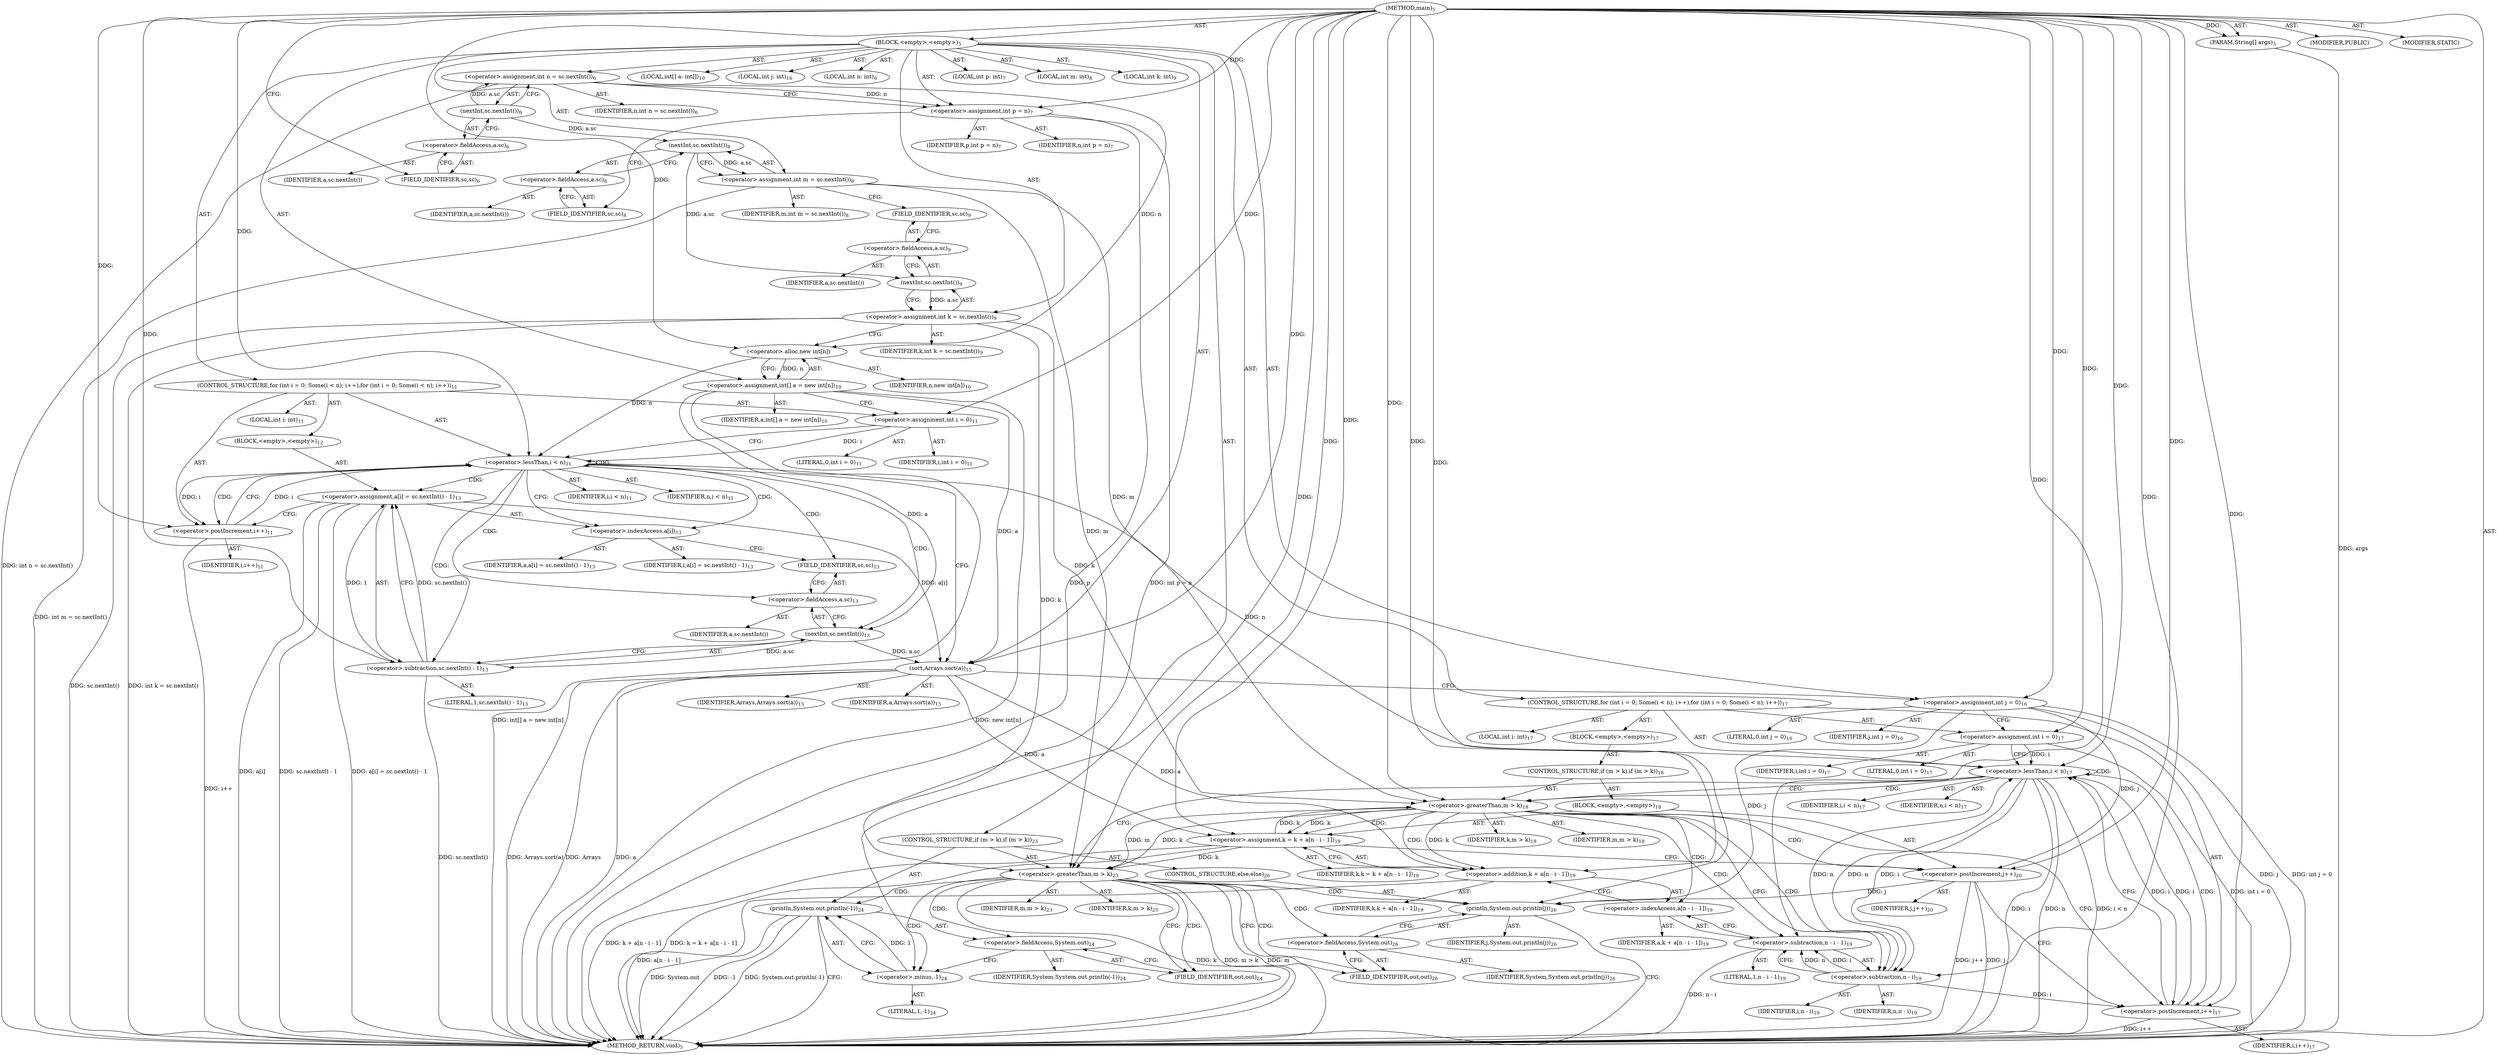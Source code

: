 digraph "main" {  
"20" [label = <(METHOD,main)<SUB>5</SUB>> ]
"21" [label = <(PARAM,String[] args)<SUB>5</SUB>> ]
"22" [label = <(BLOCK,&lt;empty&gt;,&lt;empty&gt;)<SUB>5</SUB>> ]
"23" [label = <(LOCAL,int n: int)<SUB>6</SUB>> ]
"24" [label = <(&lt;operator&gt;.assignment,int n = sc.nextInt())<SUB>6</SUB>> ]
"25" [label = <(IDENTIFIER,n,int n = sc.nextInt())<SUB>6</SUB>> ]
"26" [label = <(nextInt,sc.nextInt())<SUB>6</SUB>> ]
"27" [label = <(&lt;operator&gt;.fieldAccess,a.sc)<SUB>6</SUB>> ]
"28" [label = <(IDENTIFIER,a,sc.nextInt())> ]
"29" [label = <(FIELD_IDENTIFIER,sc,sc)<SUB>6</SUB>> ]
"30" [label = <(LOCAL,int p: int)<SUB>7</SUB>> ]
"31" [label = <(&lt;operator&gt;.assignment,int p = n)<SUB>7</SUB>> ]
"32" [label = <(IDENTIFIER,p,int p = n)<SUB>7</SUB>> ]
"33" [label = <(IDENTIFIER,n,int p = n)<SUB>7</SUB>> ]
"34" [label = <(LOCAL,int m: int)<SUB>8</SUB>> ]
"35" [label = <(&lt;operator&gt;.assignment,int m = sc.nextInt())<SUB>8</SUB>> ]
"36" [label = <(IDENTIFIER,m,int m = sc.nextInt())<SUB>8</SUB>> ]
"37" [label = <(nextInt,sc.nextInt())<SUB>8</SUB>> ]
"38" [label = <(&lt;operator&gt;.fieldAccess,a.sc)<SUB>8</SUB>> ]
"39" [label = <(IDENTIFIER,a,sc.nextInt())> ]
"40" [label = <(FIELD_IDENTIFIER,sc,sc)<SUB>8</SUB>> ]
"41" [label = <(LOCAL,int k: int)<SUB>9</SUB>> ]
"42" [label = <(&lt;operator&gt;.assignment,int k = sc.nextInt())<SUB>9</SUB>> ]
"43" [label = <(IDENTIFIER,k,int k = sc.nextInt())<SUB>9</SUB>> ]
"44" [label = <(nextInt,sc.nextInt())<SUB>9</SUB>> ]
"45" [label = <(&lt;operator&gt;.fieldAccess,a.sc)<SUB>9</SUB>> ]
"46" [label = <(IDENTIFIER,a,sc.nextInt())> ]
"47" [label = <(FIELD_IDENTIFIER,sc,sc)<SUB>9</SUB>> ]
"48" [label = <(LOCAL,int[] a: int[])<SUB>10</SUB>> ]
"49" [label = <(&lt;operator&gt;.assignment,int[] a = new int[n])<SUB>10</SUB>> ]
"50" [label = <(IDENTIFIER,a,int[] a = new int[n])<SUB>10</SUB>> ]
"51" [label = <(&lt;operator&gt;.alloc,new int[n])> ]
"52" [label = <(IDENTIFIER,n,new int[n])<SUB>10</SUB>> ]
"53" [label = <(CONTROL_STRUCTURE,for (int i = 0; Some(i &lt; n); i++),for (int i = 0; Some(i &lt; n); i++))<SUB>11</SUB>> ]
"54" [label = <(LOCAL,int i: int)<SUB>11</SUB>> ]
"55" [label = <(&lt;operator&gt;.assignment,int i = 0)<SUB>11</SUB>> ]
"56" [label = <(IDENTIFIER,i,int i = 0)<SUB>11</SUB>> ]
"57" [label = <(LITERAL,0,int i = 0)<SUB>11</SUB>> ]
"58" [label = <(&lt;operator&gt;.lessThan,i &lt; n)<SUB>11</SUB>> ]
"59" [label = <(IDENTIFIER,i,i &lt; n)<SUB>11</SUB>> ]
"60" [label = <(IDENTIFIER,n,i &lt; n)<SUB>11</SUB>> ]
"61" [label = <(&lt;operator&gt;.postIncrement,i++)<SUB>11</SUB>> ]
"62" [label = <(IDENTIFIER,i,i++)<SUB>11</SUB>> ]
"63" [label = <(BLOCK,&lt;empty&gt;,&lt;empty&gt;)<SUB>12</SUB>> ]
"64" [label = <(&lt;operator&gt;.assignment,a[i] = sc.nextInt() - 1)<SUB>13</SUB>> ]
"65" [label = <(&lt;operator&gt;.indexAccess,a[i])<SUB>13</SUB>> ]
"66" [label = <(IDENTIFIER,a,a[i] = sc.nextInt() - 1)<SUB>13</SUB>> ]
"67" [label = <(IDENTIFIER,i,a[i] = sc.nextInt() - 1)<SUB>13</SUB>> ]
"68" [label = <(&lt;operator&gt;.subtraction,sc.nextInt() - 1)<SUB>13</SUB>> ]
"69" [label = <(nextInt,sc.nextInt())<SUB>13</SUB>> ]
"70" [label = <(&lt;operator&gt;.fieldAccess,a.sc)<SUB>13</SUB>> ]
"71" [label = <(IDENTIFIER,a,sc.nextInt())> ]
"72" [label = <(FIELD_IDENTIFIER,sc,sc)<SUB>13</SUB>> ]
"73" [label = <(LITERAL,1,sc.nextInt() - 1)<SUB>13</SUB>> ]
"74" [label = <(sort,Arrays.sort(a))<SUB>15</SUB>> ]
"75" [label = <(IDENTIFIER,Arrays,Arrays.sort(a))<SUB>15</SUB>> ]
"76" [label = <(IDENTIFIER,a,Arrays.sort(a))<SUB>15</SUB>> ]
"77" [label = <(LOCAL,int j: int)<SUB>16</SUB>> ]
"78" [label = <(&lt;operator&gt;.assignment,int j = 0)<SUB>16</SUB>> ]
"79" [label = <(IDENTIFIER,j,int j = 0)<SUB>16</SUB>> ]
"80" [label = <(LITERAL,0,int j = 0)<SUB>16</SUB>> ]
"81" [label = <(CONTROL_STRUCTURE,for (int i = 0; Some(i &lt; n); i++),for (int i = 0; Some(i &lt; n); i++))<SUB>17</SUB>> ]
"82" [label = <(LOCAL,int i: int)<SUB>17</SUB>> ]
"83" [label = <(&lt;operator&gt;.assignment,int i = 0)<SUB>17</SUB>> ]
"84" [label = <(IDENTIFIER,i,int i = 0)<SUB>17</SUB>> ]
"85" [label = <(LITERAL,0,int i = 0)<SUB>17</SUB>> ]
"86" [label = <(&lt;operator&gt;.lessThan,i &lt; n)<SUB>17</SUB>> ]
"87" [label = <(IDENTIFIER,i,i &lt; n)<SUB>17</SUB>> ]
"88" [label = <(IDENTIFIER,n,i &lt; n)<SUB>17</SUB>> ]
"89" [label = <(&lt;operator&gt;.postIncrement,i++)<SUB>17</SUB>> ]
"90" [label = <(IDENTIFIER,i,i++)<SUB>17</SUB>> ]
"91" [label = <(BLOCK,&lt;empty&gt;,&lt;empty&gt;)<SUB>17</SUB>> ]
"92" [label = <(CONTROL_STRUCTURE,if (m &gt; k),if (m &gt; k))<SUB>18</SUB>> ]
"93" [label = <(&lt;operator&gt;.greaterThan,m &gt; k)<SUB>18</SUB>> ]
"94" [label = <(IDENTIFIER,m,m &gt; k)<SUB>18</SUB>> ]
"95" [label = <(IDENTIFIER,k,m &gt; k)<SUB>18</SUB>> ]
"96" [label = <(BLOCK,&lt;empty&gt;,&lt;empty&gt;)<SUB>18</SUB>> ]
"97" [label = <(&lt;operator&gt;.assignment,k = k + a[n - i - 1])<SUB>19</SUB>> ]
"98" [label = <(IDENTIFIER,k,k = k + a[n - i - 1])<SUB>19</SUB>> ]
"99" [label = <(&lt;operator&gt;.addition,k + a[n - i - 1])<SUB>19</SUB>> ]
"100" [label = <(IDENTIFIER,k,k + a[n - i - 1])<SUB>19</SUB>> ]
"101" [label = <(&lt;operator&gt;.indexAccess,a[n - i - 1])<SUB>19</SUB>> ]
"102" [label = <(IDENTIFIER,a,k + a[n - i - 1])<SUB>19</SUB>> ]
"103" [label = <(&lt;operator&gt;.subtraction,n - i - 1)<SUB>19</SUB>> ]
"104" [label = <(&lt;operator&gt;.subtraction,n - i)<SUB>19</SUB>> ]
"105" [label = <(IDENTIFIER,n,n - i)<SUB>19</SUB>> ]
"106" [label = <(IDENTIFIER,i,n - i)<SUB>19</SUB>> ]
"107" [label = <(LITERAL,1,n - i - 1)<SUB>19</SUB>> ]
"108" [label = <(&lt;operator&gt;.postIncrement,j++)<SUB>20</SUB>> ]
"109" [label = <(IDENTIFIER,j,j++)<SUB>20</SUB>> ]
"110" [label = <(CONTROL_STRUCTURE,if (m &gt; k),if (m &gt; k))<SUB>23</SUB>> ]
"111" [label = <(&lt;operator&gt;.greaterThan,m &gt; k)<SUB>23</SUB>> ]
"112" [label = <(IDENTIFIER,m,m &gt; k)<SUB>23</SUB>> ]
"113" [label = <(IDENTIFIER,k,m &gt; k)<SUB>23</SUB>> ]
"114" [label = <(println,System.out.println(-1))<SUB>24</SUB>> ]
"115" [label = <(&lt;operator&gt;.fieldAccess,System.out)<SUB>24</SUB>> ]
"116" [label = <(IDENTIFIER,System,System.out.println(-1))<SUB>24</SUB>> ]
"117" [label = <(FIELD_IDENTIFIER,out,out)<SUB>24</SUB>> ]
"118" [label = <(&lt;operator&gt;.minus,-1)<SUB>24</SUB>> ]
"119" [label = <(LITERAL,1,-1)<SUB>24</SUB>> ]
"120" [label = <(CONTROL_STRUCTURE,else,else)<SUB>26</SUB>> ]
"121" [label = <(println,System.out.println(j))<SUB>26</SUB>> ]
"122" [label = <(&lt;operator&gt;.fieldAccess,System.out)<SUB>26</SUB>> ]
"123" [label = <(IDENTIFIER,System,System.out.println(j))<SUB>26</SUB>> ]
"124" [label = <(FIELD_IDENTIFIER,out,out)<SUB>26</SUB>> ]
"125" [label = <(IDENTIFIER,j,System.out.println(j))<SUB>26</SUB>> ]
"126" [label = <(MODIFIER,PUBLIC)> ]
"127" [label = <(MODIFIER,STATIC)> ]
"128" [label = <(METHOD_RETURN,void)<SUB>5</SUB>> ]
  "20" -> "21"  [ label = "AST: "] 
  "20" -> "22"  [ label = "AST: "] 
  "20" -> "126"  [ label = "AST: "] 
  "20" -> "127"  [ label = "AST: "] 
  "20" -> "128"  [ label = "AST: "] 
  "22" -> "23"  [ label = "AST: "] 
  "22" -> "24"  [ label = "AST: "] 
  "22" -> "30"  [ label = "AST: "] 
  "22" -> "31"  [ label = "AST: "] 
  "22" -> "34"  [ label = "AST: "] 
  "22" -> "35"  [ label = "AST: "] 
  "22" -> "41"  [ label = "AST: "] 
  "22" -> "42"  [ label = "AST: "] 
  "22" -> "48"  [ label = "AST: "] 
  "22" -> "49"  [ label = "AST: "] 
  "22" -> "53"  [ label = "AST: "] 
  "22" -> "74"  [ label = "AST: "] 
  "22" -> "77"  [ label = "AST: "] 
  "22" -> "78"  [ label = "AST: "] 
  "22" -> "81"  [ label = "AST: "] 
  "22" -> "110"  [ label = "AST: "] 
  "24" -> "25"  [ label = "AST: "] 
  "24" -> "26"  [ label = "AST: "] 
  "26" -> "27"  [ label = "AST: "] 
  "27" -> "28"  [ label = "AST: "] 
  "27" -> "29"  [ label = "AST: "] 
  "31" -> "32"  [ label = "AST: "] 
  "31" -> "33"  [ label = "AST: "] 
  "35" -> "36"  [ label = "AST: "] 
  "35" -> "37"  [ label = "AST: "] 
  "37" -> "38"  [ label = "AST: "] 
  "38" -> "39"  [ label = "AST: "] 
  "38" -> "40"  [ label = "AST: "] 
  "42" -> "43"  [ label = "AST: "] 
  "42" -> "44"  [ label = "AST: "] 
  "44" -> "45"  [ label = "AST: "] 
  "45" -> "46"  [ label = "AST: "] 
  "45" -> "47"  [ label = "AST: "] 
  "49" -> "50"  [ label = "AST: "] 
  "49" -> "51"  [ label = "AST: "] 
  "51" -> "52"  [ label = "AST: "] 
  "53" -> "54"  [ label = "AST: "] 
  "53" -> "55"  [ label = "AST: "] 
  "53" -> "58"  [ label = "AST: "] 
  "53" -> "61"  [ label = "AST: "] 
  "53" -> "63"  [ label = "AST: "] 
  "55" -> "56"  [ label = "AST: "] 
  "55" -> "57"  [ label = "AST: "] 
  "58" -> "59"  [ label = "AST: "] 
  "58" -> "60"  [ label = "AST: "] 
  "61" -> "62"  [ label = "AST: "] 
  "63" -> "64"  [ label = "AST: "] 
  "64" -> "65"  [ label = "AST: "] 
  "64" -> "68"  [ label = "AST: "] 
  "65" -> "66"  [ label = "AST: "] 
  "65" -> "67"  [ label = "AST: "] 
  "68" -> "69"  [ label = "AST: "] 
  "68" -> "73"  [ label = "AST: "] 
  "69" -> "70"  [ label = "AST: "] 
  "70" -> "71"  [ label = "AST: "] 
  "70" -> "72"  [ label = "AST: "] 
  "74" -> "75"  [ label = "AST: "] 
  "74" -> "76"  [ label = "AST: "] 
  "78" -> "79"  [ label = "AST: "] 
  "78" -> "80"  [ label = "AST: "] 
  "81" -> "82"  [ label = "AST: "] 
  "81" -> "83"  [ label = "AST: "] 
  "81" -> "86"  [ label = "AST: "] 
  "81" -> "89"  [ label = "AST: "] 
  "81" -> "91"  [ label = "AST: "] 
  "83" -> "84"  [ label = "AST: "] 
  "83" -> "85"  [ label = "AST: "] 
  "86" -> "87"  [ label = "AST: "] 
  "86" -> "88"  [ label = "AST: "] 
  "89" -> "90"  [ label = "AST: "] 
  "91" -> "92"  [ label = "AST: "] 
  "92" -> "93"  [ label = "AST: "] 
  "92" -> "96"  [ label = "AST: "] 
  "93" -> "94"  [ label = "AST: "] 
  "93" -> "95"  [ label = "AST: "] 
  "96" -> "97"  [ label = "AST: "] 
  "96" -> "108"  [ label = "AST: "] 
  "97" -> "98"  [ label = "AST: "] 
  "97" -> "99"  [ label = "AST: "] 
  "99" -> "100"  [ label = "AST: "] 
  "99" -> "101"  [ label = "AST: "] 
  "101" -> "102"  [ label = "AST: "] 
  "101" -> "103"  [ label = "AST: "] 
  "103" -> "104"  [ label = "AST: "] 
  "103" -> "107"  [ label = "AST: "] 
  "104" -> "105"  [ label = "AST: "] 
  "104" -> "106"  [ label = "AST: "] 
  "108" -> "109"  [ label = "AST: "] 
  "110" -> "111"  [ label = "AST: "] 
  "110" -> "114"  [ label = "AST: "] 
  "110" -> "120"  [ label = "AST: "] 
  "111" -> "112"  [ label = "AST: "] 
  "111" -> "113"  [ label = "AST: "] 
  "114" -> "115"  [ label = "AST: "] 
  "114" -> "118"  [ label = "AST: "] 
  "115" -> "116"  [ label = "AST: "] 
  "115" -> "117"  [ label = "AST: "] 
  "118" -> "119"  [ label = "AST: "] 
  "120" -> "121"  [ label = "AST: "] 
  "121" -> "122"  [ label = "AST: "] 
  "121" -> "125"  [ label = "AST: "] 
  "122" -> "123"  [ label = "AST: "] 
  "122" -> "124"  [ label = "AST: "] 
  "24" -> "31"  [ label = "CFG: "] 
  "31" -> "40"  [ label = "CFG: "] 
  "35" -> "47"  [ label = "CFG: "] 
  "42" -> "51"  [ label = "CFG: "] 
  "49" -> "55"  [ label = "CFG: "] 
  "74" -> "78"  [ label = "CFG: "] 
  "78" -> "83"  [ label = "CFG: "] 
  "26" -> "24"  [ label = "CFG: "] 
  "37" -> "35"  [ label = "CFG: "] 
  "44" -> "42"  [ label = "CFG: "] 
  "51" -> "49"  [ label = "CFG: "] 
  "55" -> "58"  [ label = "CFG: "] 
  "58" -> "65"  [ label = "CFG: "] 
  "58" -> "74"  [ label = "CFG: "] 
  "61" -> "58"  [ label = "CFG: "] 
  "83" -> "86"  [ label = "CFG: "] 
  "86" -> "93"  [ label = "CFG: "] 
  "86" -> "111"  [ label = "CFG: "] 
  "89" -> "86"  [ label = "CFG: "] 
  "111" -> "117"  [ label = "CFG: "] 
  "111" -> "124"  [ label = "CFG: "] 
  "114" -> "128"  [ label = "CFG: "] 
  "27" -> "26"  [ label = "CFG: "] 
  "38" -> "37"  [ label = "CFG: "] 
  "45" -> "44"  [ label = "CFG: "] 
  "64" -> "61"  [ label = "CFG: "] 
  "115" -> "118"  [ label = "CFG: "] 
  "118" -> "114"  [ label = "CFG: "] 
  "121" -> "128"  [ label = "CFG: "] 
  "29" -> "27"  [ label = "CFG: "] 
  "40" -> "38"  [ label = "CFG: "] 
  "47" -> "45"  [ label = "CFG: "] 
  "65" -> "72"  [ label = "CFG: "] 
  "68" -> "64"  [ label = "CFG: "] 
  "93" -> "104"  [ label = "CFG: "] 
  "93" -> "89"  [ label = "CFG: "] 
  "117" -> "115"  [ label = "CFG: "] 
  "122" -> "121"  [ label = "CFG: "] 
  "69" -> "68"  [ label = "CFG: "] 
  "97" -> "108"  [ label = "CFG: "] 
  "108" -> "89"  [ label = "CFG: "] 
  "124" -> "122"  [ label = "CFG: "] 
  "70" -> "69"  [ label = "CFG: "] 
  "99" -> "97"  [ label = "CFG: "] 
  "72" -> "70"  [ label = "CFG: "] 
  "101" -> "99"  [ label = "CFG: "] 
  "103" -> "101"  [ label = "CFG: "] 
  "104" -> "103"  [ label = "CFG: "] 
  "20" -> "29"  [ label = "CFG: "] 
  "21" -> "128"  [ label = "DDG: args"] 
  "24" -> "128"  [ label = "DDG: int n = sc.nextInt()"] 
  "31" -> "128"  [ label = "DDG: p"] 
  "31" -> "128"  [ label = "DDG: int p = n"] 
  "35" -> "128"  [ label = "DDG: int m = sc.nextInt()"] 
  "42" -> "128"  [ label = "DDG: sc.nextInt()"] 
  "42" -> "128"  [ label = "DDG: int k = sc.nextInt()"] 
  "49" -> "128"  [ label = "DDG: new int[n]"] 
  "49" -> "128"  [ label = "DDG: int[] a = new int[n]"] 
  "74" -> "128"  [ label = "DDG: a"] 
  "74" -> "128"  [ label = "DDG: Arrays.sort(a)"] 
  "78" -> "128"  [ label = "DDG: j"] 
  "78" -> "128"  [ label = "DDG: int j = 0"] 
  "83" -> "128"  [ label = "DDG: int i = 0"] 
  "86" -> "128"  [ label = "DDG: i"] 
  "86" -> "128"  [ label = "DDG: n"] 
  "86" -> "128"  [ label = "DDG: i &lt; n"] 
  "111" -> "128"  [ label = "DDG: m"] 
  "111" -> "128"  [ label = "DDG: k"] 
  "111" -> "128"  [ label = "DDG: m &gt; k"] 
  "114" -> "128"  [ label = "DDG: System.out"] 
  "114" -> "128"  [ label = "DDG: -1"] 
  "114" -> "128"  [ label = "DDG: System.out.println(-1)"] 
  "103" -> "128"  [ label = "DDG: n - i"] 
  "99" -> "128"  [ label = "DDG: a[n - i - 1]"] 
  "97" -> "128"  [ label = "DDG: k + a[n - i - 1]"] 
  "97" -> "128"  [ label = "DDG: k = k + a[n - i - 1]"] 
  "108" -> "128"  [ label = "DDG: j"] 
  "108" -> "128"  [ label = "DDG: j++"] 
  "89" -> "128"  [ label = "DDG: i++"] 
  "64" -> "128"  [ label = "DDG: a[i]"] 
  "68" -> "128"  [ label = "DDG: sc.nextInt()"] 
  "64" -> "128"  [ label = "DDG: sc.nextInt() - 1"] 
  "64" -> "128"  [ label = "DDG: a[i] = sc.nextInt() - 1"] 
  "61" -> "128"  [ label = "DDG: i++"] 
  "74" -> "128"  [ label = "DDG: Arrays"] 
  "20" -> "21"  [ label = "DDG: "] 
  "26" -> "24"  [ label = "DDG: a.sc"] 
  "24" -> "31"  [ label = "DDG: n"] 
  "20" -> "31"  [ label = "DDG: "] 
  "37" -> "35"  [ label = "DDG: a.sc"] 
  "44" -> "42"  [ label = "DDG: a.sc"] 
  "51" -> "49"  [ label = "DDG: n"] 
  "20" -> "78"  [ label = "DDG: "] 
  "20" -> "55"  [ label = "DDG: "] 
  "20" -> "74"  [ label = "DDG: "] 
  "49" -> "74"  [ label = "DDG: a"] 
  "64" -> "74"  [ label = "DDG: a[i]"] 
  "69" -> "74"  [ label = "DDG: a.sc"] 
  "20" -> "83"  [ label = "DDG: "] 
  "26" -> "37"  [ label = "DDG: a.sc"] 
  "37" -> "44"  [ label = "DDG: a.sc"] 
  "20" -> "51"  [ label = "DDG: "] 
  "24" -> "51"  [ label = "DDG: n"] 
  "55" -> "58"  [ label = "DDG: i"] 
  "61" -> "58"  [ label = "DDG: i"] 
  "20" -> "58"  [ label = "DDG: "] 
  "51" -> "58"  [ label = "DDG: n"] 
  "58" -> "61"  [ label = "DDG: i"] 
  "20" -> "61"  [ label = "DDG: "] 
  "68" -> "64"  [ label = "DDG: sc.nextInt()"] 
  "68" -> "64"  [ label = "DDG: 1"] 
  "83" -> "86"  [ label = "DDG: i"] 
  "89" -> "86"  [ label = "DDG: i"] 
  "20" -> "86"  [ label = "DDG: "] 
  "58" -> "86"  [ label = "DDG: n"] 
  "104" -> "86"  [ label = "DDG: n"] 
  "86" -> "89"  [ label = "DDG: i"] 
  "104" -> "89"  [ label = "DDG: i"] 
  "20" -> "89"  [ label = "DDG: "] 
  "35" -> "111"  [ label = "DDG: m"] 
  "93" -> "111"  [ label = "DDG: m"] 
  "20" -> "111"  [ label = "DDG: "] 
  "42" -> "111"  [ label = "DDG: k"] 
  "93" -> "111"  [ label = "DDG: k"] 
  "97" -> "111"  [ label = "DDG: k"] 
  "118" -> "114"  [ label = "DDG: 1"] 
  "20" -> "118"  [ label = "DDG: "] 
  "78" -> "121"  [ label = "DDG: j"] 
  "108" -> "121"  [ label = "DDG: j"] 
  "20" -> "121"  [ label = "DDG: "] 
  "69" -> "68"  [ label = "DDG: a.sc"] 
  "20" -> "68"  [ label = "DDG: "] 
  "35" -> "93"  [ label = "DDG: m"] 
  "20" -> "93"  [ label = "DDG: "] 
  "42" -> "93"  [ label = "DDG: k"] 
  "97" -> "93"  [ label = "DDG: k"] 
  "93" -> "97"  [ label = "DDG: k"] 
  "20" -> "97"  [ label = "DDG: "] 
  "74" -> "97"  [ label = "DDG: a"] 
  "49" -> "69"  [ label = "DDG: a"] 
  "78" -> "108"  [ label = "DDG: j"] 
  "20" -> "108"  [ label = "DDG: "] 
  "93" -> "99"  [ label = "DDG: k"] 
  "20" -> "99"  [ label = "DDG: "] 
  "74" -> "99"  [ label = "DDG: a"] 
  "104" -> "103"  [ label = "DDG: n"] 
  "104" -> "103"  [ label = "DDG: i"] 
  "20" -> "103"  [ label = "DDG: "] 
  "86" -> "104"  [ label = "DDG: n"] 
  "20" -> "104"  [ label = "DDG: "] 
  "86" -> "104"  [ label = "DDG: i"] 
  "58" -> "58"  [ label = "CDG: "] 
  "58" -> "68"  [ label = "CDG: "] 
  "58" -> "61"  [ label = "CDG: "] 
  "58" -> "64"  [ label = "CDG: "] 
  "58" -> "72"  [ label = "CDG: "] 
  "58" -> "69"  [ label = "CDG: "] 
  "58" -> "70"  [ label = "CDG: "] 
  "58" -> "65"  [ label = "CDG: "] 
  "86" -> "89"  [ label = "CDG: "] 
  "86" -> "93"  [ label = "CDG: "] 
  "86" -> "86"  [ label = "CDG: "] 
  "111" -> "115"  [ label = "CDG: "] 
  "111" -> "122"  [ label = "CDG: "] 
  "111" -> "118"  [ label = "CDG: "] 
  "111" -> "114"  [ label = "CDG: "] 
  "111" -> "121"  [ label = "CDG: "] 
  "111" -> "117"  [ label = "CDG: "] 
  "111" -> "124"  [ label = "CDG: "] 
  "93" -> "99"  [ label = "CDG: "] 
  "93" -> "103"  [ label = "CDG: "] 
  "93" -> "104"  [ label = "CDG: "] 
  "93" -> "97"  [ label = "CDG: "] 
  "93" -> "101"  [ label = "CDG: "] 
  "93" -> "108"  [ label = "CDG: "] 
}

